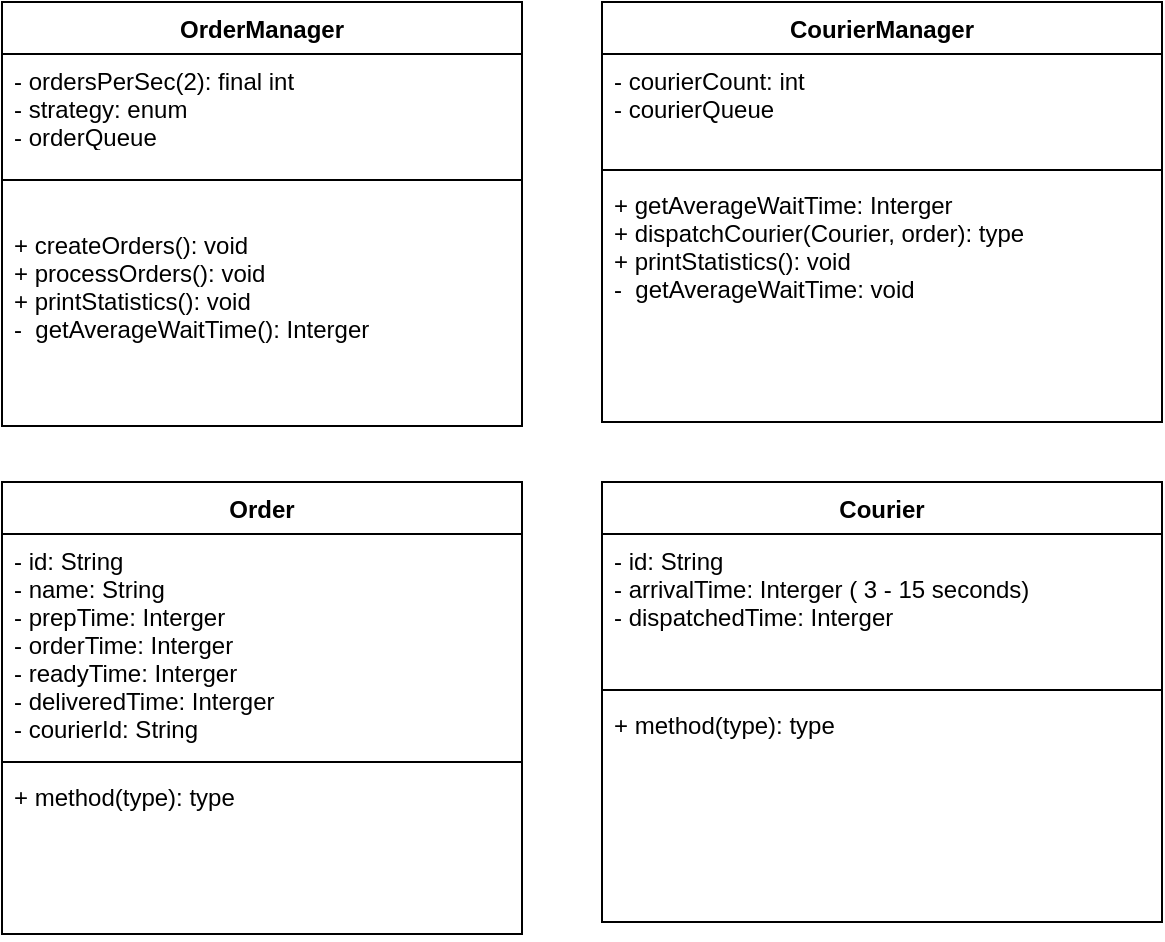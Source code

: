<mxfile version="17.4.4" type="github">
  <diagram id="_fylSDSvpLwxbsqKzOXf" name="Page-1">
    <mxGraphModel dx="921" dy="564" grid="1" gridSize="10" guides="1" tooltips="1" connect="1" arrows="1" fold="1" page="1" pageScale="1" pageWidth="850" pageHeight="1100" math="0" shadow="0">
      <root>
        <mxCell id="0" />
        <mxCell id="1" parent="0" />
        <mxCell id="GoYC3unCIj-I3X4RpW2E-1" value="Order" style="swimlane;fontStyle=1;align=center;verticalAlign=top;childLayout=stackLayout;horizontal=1;startSize=26;horizontalStack=0;resizeParent=1;resizeParentMax=0;resizeLast=0;collapsible=1;marginBottom=0;" vertex="1" parent="1">
          <mxGeometry x="180" y="300" width="260" height="226" as="geometry" />
        </mxCell>
        <mxCell id="GoYC3unCIj-I3X4RpW2E-2" value="- id: String&#xa;- name: String&#xa;- prepTime: Interger&#xa;- orderTime: Interger&#xa;- readyTime: Interger&#xa;- deliveredTime: Interger&#xa;- courierId: String&#xa;&#xa;&#xa;&#xa;" style="text;strokeColor=none;fillColor=none;align=left;verticalAlign=top;spacingLeft=4;spacingRight=4;overflow=hidden;rotatable=0;points=[[0,0.5],[1,0.5]];portConstraint=eastwest;" vertex="1" parent="GoYC3unCIj-I3X4RpW2E-1">
          <mxGeometry y="26" width="260" height="110" as="geometry" />
        </mxCell>
        <mxCell id="GoYC3unCIj-I3X4RpW2E-3" value="" style="line;strokeWidth=1;fillColor=none;align=left;verticalAlign=middle;spacingTop=-1;spacingLeft=3;spacingRight=3;rotatable=0;labelPosition=right;points=[];portConstraint=eastwest;" vertex="1" parent="GoYC3unCIj-I3X4RpW2E-1">
          <mxGeometry y="136" width="260" height="8" as="geometry" />
        </mxCell>
        <mxCell id="GoYC3unCIj-I3X4RpW2E-4" value="+ method(type): type" style="text;strokeColor=none;fillColor=none;align=left;verticalAlign=top;spacingLeft=4;spacingRight=4;overflow=hidden;rotatable=0;points=[[0,0.5],[1,0.5]];portConstraint=eastwest;" vertex="1" parent="GoYC3unCIj-I3X4RpW2E-1">
          <mxGeometry y="144" width="260" height="82" as="geometry" />
        </mxCell>
        <mxCell id="GoYC3unCIj-I3X4RpW2E-9" value="Courier" style="swimlane;fontStyle=1;align=center;verticalAlign=top;childLayout=stackLayout;horizontal=1;startSize=26;horizontalStack=0;resizeParent=1;resizeParentMax=0;resizeLast=0;collapsible=1;marginBottom=0;" vertex="1" parent="1">
          <mxGeometry x="480" y="300" width="280" height="220" as="geometry" />
        </mxCell>
        <mxCell id="GoYC3unCIj-I3X4RpW2E-10" value="- id: String&#xa;- arrivalTime: Interger ( 3 - 15 seconds)&#xa;- dispatchedTime: Interger&#xa;&#xa;" style="text;strokeColor=none;fillColor=none;align=left;verticalAlign=top;spacingLeft=4;spacingRight=4;overflow=hidden;rotatable=0;points=[[0,0.5],[1,0.5]];portConstraint=eastwest;" vertex="1" parent="GoYC3unCIj-I3X4RpW2E-9">
          <mxGeometry y="26" width="280" height="74" as="geometry" />
        </mxCell>
        <mxCell id="GoYC3unCIj-I3X4RpW2E-11" value="" style="line;strokeWidth=1;fillColor=none;align=left;verticalAlign=middle;spacingTop=-1;spacingLeft=3;spacingRight=3;rotatable=0;labelPosition=right;points=[];portConstraint=eastwest;" vertex="1" parent="GoYC3unCIj-I3X4RpW2E-9">
          <mxGeometry y="100" width="280" height="8" as="geometry" />
        </mxCell>
        <mxCell id="GoYC3unCIj-I3X4RpW2E-12" value="+ method(type): type" style="text;strokeColor=none;fillColor=none;align=left;verticalAlign=top;spacingLeft=4;spacingRight=4;overflow=hidden;rotatable=0;points=[[0,0.5],[1,0.5]];portConstraint=eastwest;" vertex="1" parent="GoYC3unCIj-I3X4RpW2E-9">
          <mxGeometry y="108" width="280" height="112" as="geometry" />
        </mxCell>
        <mxCell id="GoYC3unCIj-I3X4RpW2E-13" value="OrderManager" style="swimlane;fontStyle=1;align=center;verticalAlign=top;childLayout=stackLayout;horizontal=1;startSize=26;horizontalStack=0;resizeParent=1;resizeParentMax=0;resizeLast=0;collapsible=1;marginBottom=0;" vertex="1" parent="1">
          <mxGeometry x="180" y="60" width="260" height="212" as="geometry" />
        </mxCell>
        <mxCell id="GoYC3unCIj-I3X4RpW2E-14" value="- ordersPerSec(2): final int&#xa;- strategy: enum&#xa;- orderQueue&#xa;&#xa;" style="text;strokeColor=none;fillColor=none;align=left;verticalAlign=top;spacingLeft=4;spacingRight=4;overflow=hidden;rotatable=0;points=[[0,0.5],[1,0.5]];portConstraint=eastwest;" vertex="1" parent="GoYC3unCIj-I3X4RpW2E-13">
          <mxGeometry y="26" width="260" height="44" as="geometry" />
        </mxCell>
        <mxCell id="GoYC3unCIj-I3X4RpW2E-15" value="" style="line;strokeWidth=1;fillColor=none;align=left;verticalAlign=middle;spacingTop=-1;spacingLeft=3;spacingRight=3;rotatable=0;labelPosition=right;points=[];portConstraint=eastwest;" vertex="1" parent="GoYC3unCIj-I3X4RpW2E-13">
          <mxGeometry y="70" width="260" height="38" as="geometry" />
        </mxCell>
        <mxCell id="GoYC3unCIj-I3X4RpW2E-16" value="+ createOrders(): void&#xa;+ processOrders(): void&#xa;+ printStatistics(): void&#xa;-  getAverageWaitTime(): Interger&#xa;&#xa;&#xa;" style="text;strokeColor=none;fillColor=none;align=left;verticalAlign=top;spacingLeft=4;spacingRight=4;overflow=hidden;rotatable=0;points=[[0,0.5],[1,0.5]];portConstraint=eastwest;" vertex="1" parent="GoYC3unCIj-I3X4RpW2E-13">
          <mxGeometry y="108" width="260" height="104" as="geometry" />
        </mxCell>
        <mxCell id="GoYC3unCIj-I3X4RpW2E-17" value="CourierManager" style="swimlane;fontStyle=1;align=center;verticalAlign=top;childLayout=stackLayout;horizontal=1;startSize=26;horizontalStack=0;resizeParent=1;resizeParentMax=0;resizeLast=0;collapsible=1;marginBottom=0;" vertex="1" parent="1">
          <mxGeometry x="480" y="60" width="280" height="210" as="geometry">
            <mxRectangle x="560" y="140" width="120" height="26" as="alternateBounds" />
          </mxGeometry>
        </mxCell>
        <mxCell id="GoYC3unCIj-I3X4RpW2E-18" value="- courierCount: int&#xa;- courierQueue&#xa;" style="text;strokeColor=none;fillColor=none;align=left;verticalAlign=top;spacingLeft=4;spacingRight=4;overflow=hidden;rotatable=0;points=[[0,0.5],[1,0.5]];portConstraint=eastwest;" vertex="1" parent="GoYC3unCIj-I3X4RpW2E-17">
          <mxGeometry y="26" width="280" height="54" as="geometry" />
        </mxCell>
        <mxCell id="GoYC3unCIj-I3X4RpW2E-19" value="" style="line;strokeWidth=1;fillColor=none;align=left;verticalAlign=middle;spacingTop=-1;spacingLeft=3;spacingRight=3;rotatable=0;labelPosition=right;points=[];portConstraint=eastwest;" vertex="1" parent="GoYC3unCIj-I3X4RpW2E-17">
          <mxGeometry y="80" width="280" height="8" as="geometry" />
        </mxCell>
        <mxCell id="GoYC3unCIj-I3X4RpW2E-20" value="+ getAverageWaitTime: Interger&#xa;+ dispatchCourier(Courier, order): type&#xa;+ printStatistics(): void&#xa;-  getAverageWaitTime: void&#xa;" style="text;strokeColor=none;fillColor=none;align=left;verticalAlign=top;spacingLeft=4;spacingRight=4;overflow=hidden;rotatable=0;points=[[0,0.5],[1,0.5]];portConstraint=eastwest;" vertex="1" parent="GoYC3unCIj-I3X4RpW2E-17">
          <mxGeometry y="88" width="280" height="122" as="geometry" />
        </mxCell>
      </root>
    </mxGraphModel>
  </diagram>
</mxfile>
